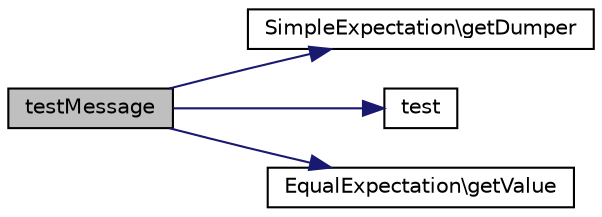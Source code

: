 digraph "testMessage"
{
  edge [fontname="Helvetica",fontsize="10",labelfontname="Helvetica",labelfontsize="10"];
  node [fontname="Helvetica",fontsize="10",shape=record];
  rankdir="LR";
  Node1 [label="testMessage",height=0.2,width=0.4,color="black", fillcolor="grey75", style="filled" fontcolor="black"];
  Node1 -> Node2 [color="midnightblue",fontsize="10",style="solid",fontname="Helvetica"];
  Node2 [label="SimpleExpectation\\getDumper",height=0.2,width=0.4,color="black", fillcolor="white", style="filled",URL="$class_simple_expectation.html#ac13149681313e1f4bf6cf5be570c4414"];
  Node1 -> Node3 [color="midnightblue",fontsize="10",style="solid",fontname="Helvetica"];
  Node3 [label="test",height=0.2,width=0.4,color="black", fillcolor="white", style="filled",URL="$class_not_equal_expectation.html#ae44e91fd7374c9eba4aa26c28454e4c8"];
  Node1 -> Node4 [color="midnightblue",fontsize="10",style="solid",fontname="Helvetica"];
  Node4 [label="EqualExpectation\\getValue",height=0.2,width=0.4,color="black", fillcolor="white", style="filled",URL="$class_equal_expectation.html#ac0bc18784b182c89fcfd276625aef435"];
}
